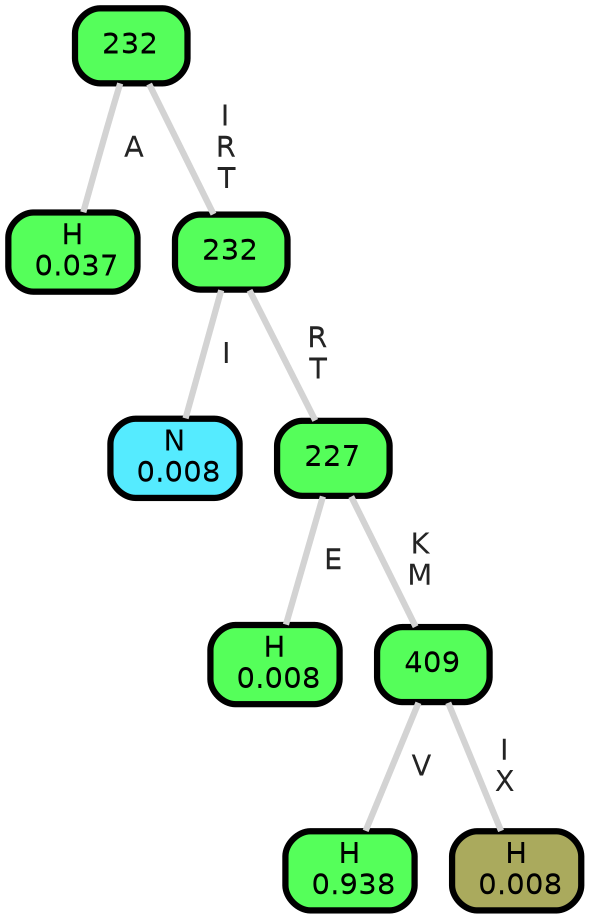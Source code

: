 graph Tree {
node [shape=box, style="filled, rounded",color="black",penwidth="3",fontcolor="black",                 fontname=helvetica] ;
graph [ranksep="0 equally", splines=straight,                 bgcolor=transparent, dpi=200] ;
edge [fontname=helvetica, fontweight=bold,fontcolor=grey14,color=lightgray] ;
0 [label="H
 0.037", fillcolor="#55ff5a"] ;
1 [label="232", fillcolor="#55fe5b"] ;
2 [label="N
 0.008", fillcolor="#55ebff"] ;
3 [label="232", fillcolor="#55fe5b"] ;
4 [label="H
 0.008", fillcolor="#55ff5a"] ;
5 [label="227", fillcolor="#55fe5a"] ;
6 [label="H
 0.938", fillcolor="#55ff5a"] ;
7 [label="409", fillcolor="#55fe5a"] ;
8 [label="H
 0.008", fillcolor="#aaaa5d"] ;
1 -- 0 [label=" A",penwidth=3] ;
1 -- 3 [label=" I\n R\n T",penwidth=3] ;
3 -- 2 [label=" I",penwidth=3] ;
3 -- 5 [label=" R\n T",penwidth=3] ;
5 -- 4 [label=" E",penwidth=3] ;
5 -- 7 [label=" K\n M",penwidth=3] ;
7 -- 6 [label=" V",penwidth=3] ;
7 -- 8 [label=" I\n X",penwidth=3] ;
{rank = same;}}
